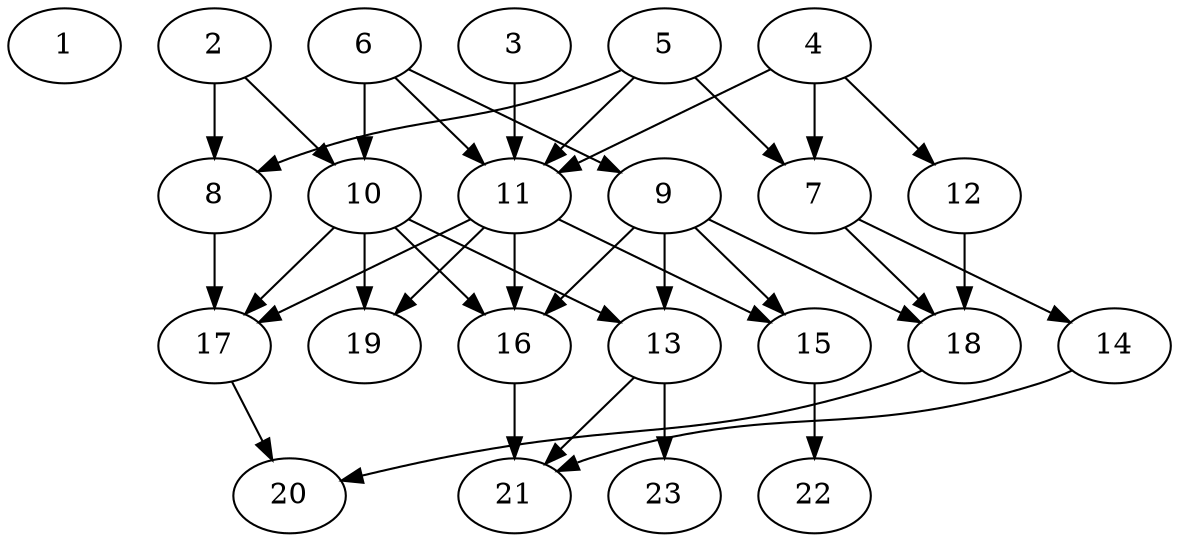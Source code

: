 // DAG (tier=2-normal, mode=data, n=23, ccr=0.439, fat=0.684, density=0.536, regular=0.451, jump=0.136, mindata=2097152, maxdata=16777216)
// DAG automatically generated by daggen at Sun Aug 24 16:33:34 2025
// /home/ermia/Project/Environments/daggen/bin/daggen --dot --ccr 0.439 --fat 0.684 --regular 0.451 --density 0.536 --jump 0.136 --mindata 2097152 --maxdata 16777216 -n 23 
digraph G {
  1 [size="747305666113847552", alpha="0.02", expect_size="373652833056923776"]
  2 [size="3421914920307606421504", alpha="0.17", expect_size="1710957460153803210752"]
  2 -> 8 [size ="1816642451406848"]
  2 -> 10 [size ="1816642451406848"]
  3 [size="10122371204637850", alpha="0.20", expect_size="5061185602318925"]
  3 -> 11 [size ="382545766121472"]
  4 [size="2006198975054954240", alpha="0.20", expect_size="1003099487527477120"]
  4 -> 7 [size ="751186164580352"]
  4 -> 11 [size ="751186164580352"]
  4 -> 12 [size ="751186164580352"]
  5 [size="1737417376216907776000", alpha="0.09", expect_size="868708688108453888000"]
  5 -> 7 [size ="1156181707980800"]
  5 -> 8 [size ="1156181707980800"]
  5 -> 11 [size ="1156181707980800"]
  6 [size="92676421180152848", alpha="0.04", expect_size="46338210590076424"]
  6 -> 9 [size ="1564131668787200"]
  6 -> 10 [size ="1564131668787200"]
  6 -> 11 [size ="1564131668787200"]
  7 [size="6009125227460081664", alpha="0.05", expect_size="3004562613730040832"]
  7 -> 14 [size ="2062969462587392"]
  7 -> 18 [size ="2062969462587392"]
  8 [size="415201292315748480", alpha="0.10", expect_size="207600646157874240"]
  8 -> 17 [size ="234747645132800"]
  9 [size="25123918037906020", alpha="0.07", expect_size="12561959018953010"]
  9 -> 13 [size ="631726640463872"]
  9 -> 15 [size ="631726640463872"]
  9 -> 16 [size ="631726640463872"]
  9 -> 18 [size ="631726640463872"]
  10 [size="129636807384733264", alpha="0.07", expect_size="64818403692366632"]
  10 -> 13 [size ="54290534105088"]
  10 -> 16 [size ="54290534105088"]
  10 -> 17 [size ="54290534105088"]
  10 -> 19 [size ="54290534105088"]
  11 [size="10383739657198154", alpha="0.14", expect_size="5191869828599077"]
  11 -> 15 [size ="187677487923200"]
  11 -> 16 [size ="187677487923200"]
  11 -> 17 [size ="187677487923200"]
  11 -> 19 [size ="187677487923200"]
  12 [size="15666898208426436", alpha="0.08", expect_size="7833449104213218"]
  12 -> 18 [size ="1312608116277248"]
  13 [size="56707278100016248", alpha="0.11", expect_size="28353639050008124"]
  13 -> 21 [size ="1379548327313408"]
  13 -> 23 [size ="1379548327313408"]
  14 [size="865623447145421996032", alpha="0.09", expect_size="432811723572710998016"]
  14 -> 21 [size ="726623313723392"]
  15 [size="80683141864228352", alpha="0.00", expect_size="40341570932114176"]
  15 -> 22 [size ="1458089857384448"]
  16 [size="529798770325865889792", alpha="0.17", expect_size="264899385162932944896"]
  16 -> 21 [size ="523798138847232"]
  17 [size="258138048818648711168", alpha="0.07", expect_size="129069024409324355584"]
  17 -> 20 [size ="324333146734592"]
  18 [size="3795388140136523890688", alpha="0.02", expect_size="1897694070068261945344"]
  18 -> 20 [size ="1946528579059712"]
  19 [size="3049553308257851", alpha="0.20", expect_size="1524776654128925"]
  20 [size="182289074840808736", alpha="0.17", expect_size="91144537420404368"]
  21 [size="91646312663630784", alpha="0.12", expect_size="45823156331815392"]
  22 [size="49929695685943230464", alpha="0.18", expect_size="24964847842971615232"]
  23 [size="98809608084073808", alpha="0.09", expect_size="49404804042036904"]
}